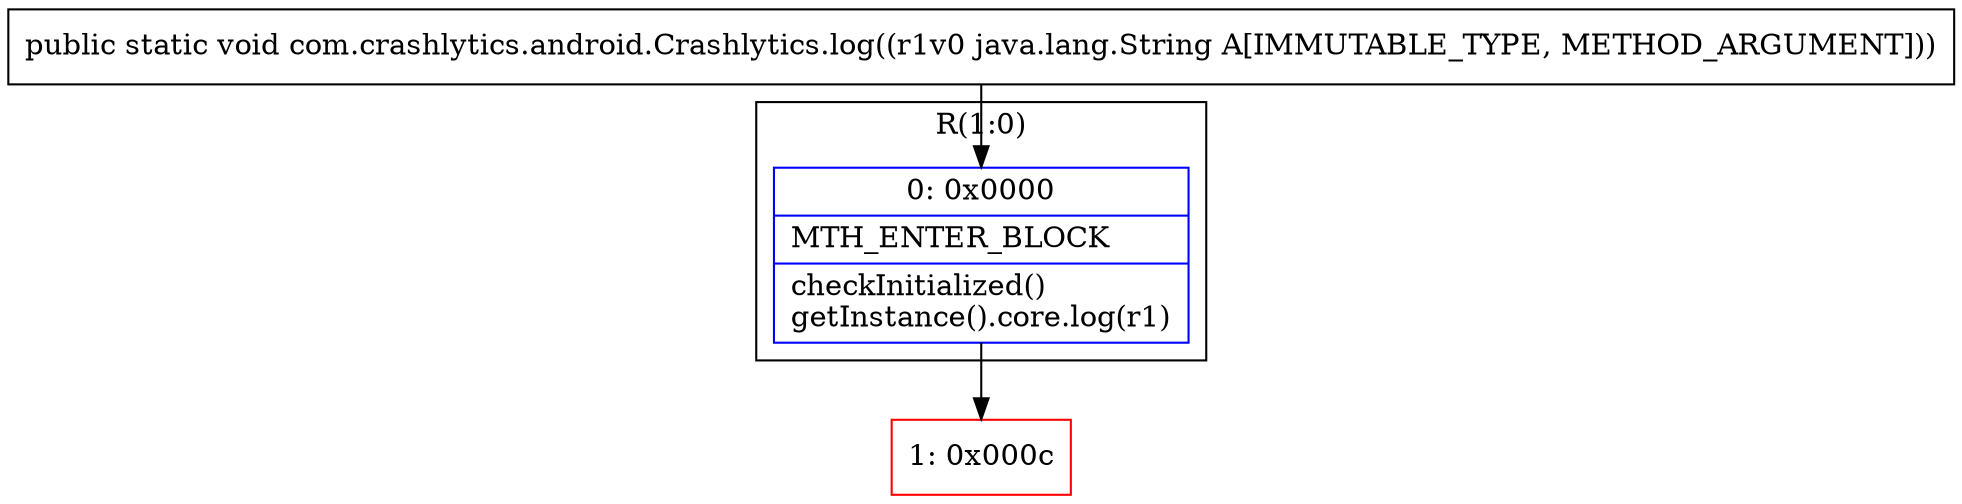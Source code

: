 digraph "CFG forcom.crashlytics.android.Crashlytics.log(Ljava\/lang\/String;)V" {
subgraph cluster_Region_369360296 {
label = "R(1:0)";
node [shape=record,color=blue];
Node_0 [shape=record,label="{0\:\ 0x0000|MTH_ENTER_BLOCK\l|checkInitialized()\lgetInstance().core.log(r1)\l}"];
}
Node_1 [shape=record,color=red,label="{1\:\ 0x000c}"];
MethodNode[shape=record,label="{public static void com.crashlytics.android.Crashlytics.log((r1v0 java.lang.String A[IMMUTABLE_TYPE, METHOD_ARGUMENT])) }"];
MethodNode -> Node_0;
Node_0 -> Node_1;
}

